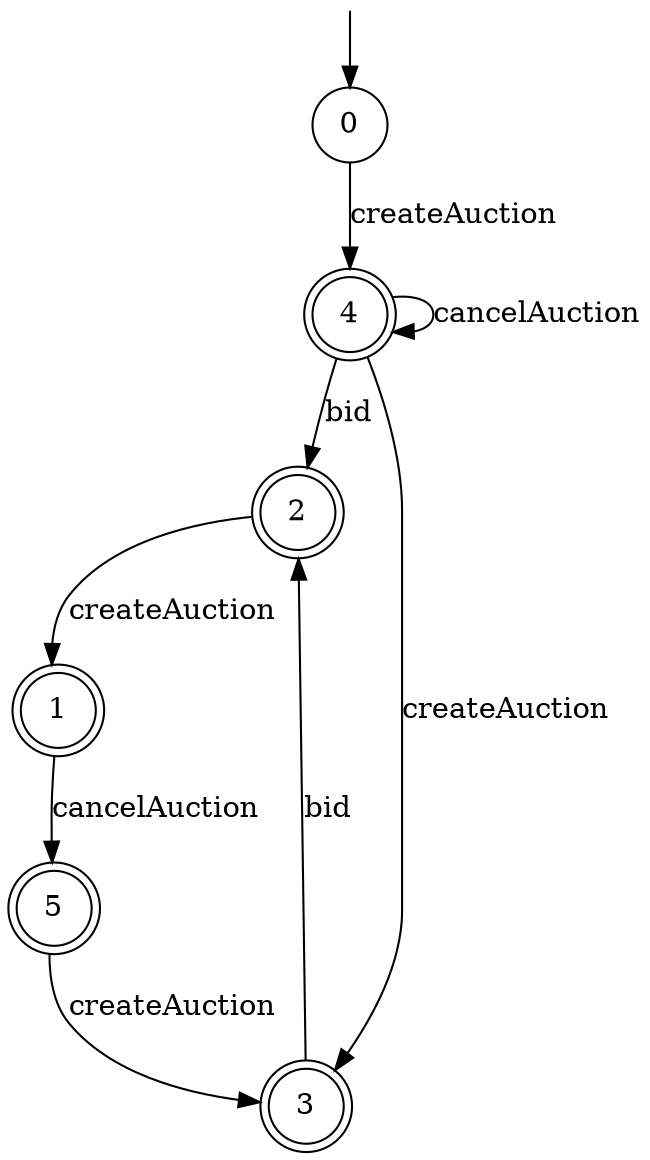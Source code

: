 digraph g {

	s0 [shape="circle" label="0"];
	s1 [shape="doublecircle" label="1"];
	s2 [shape="doublecircle" label="2"];
	s3 [shape="doublecircle" label="3"];
	s4 [shape="doublecircle" label="4"];
	s5 [shape="doublecircle" label="5"];
	s0 -> s4 [label="createAuction"];
	s1 -> s5 [label="cancelAuction"];
	s2 -> s1 [label="createAuction"];
	s3 -> s2 [label="bid"];
	s4 -> s3 [label="createAuction"];
	s4 -> s4 [label="cancelAuction"];
	s4 -> s2 [label="bid"];
	s5 -> s3 [label="createAuction"];

__start0 [label="" shape="none" width="0" height="0"];
__start0 -> s0;

}
